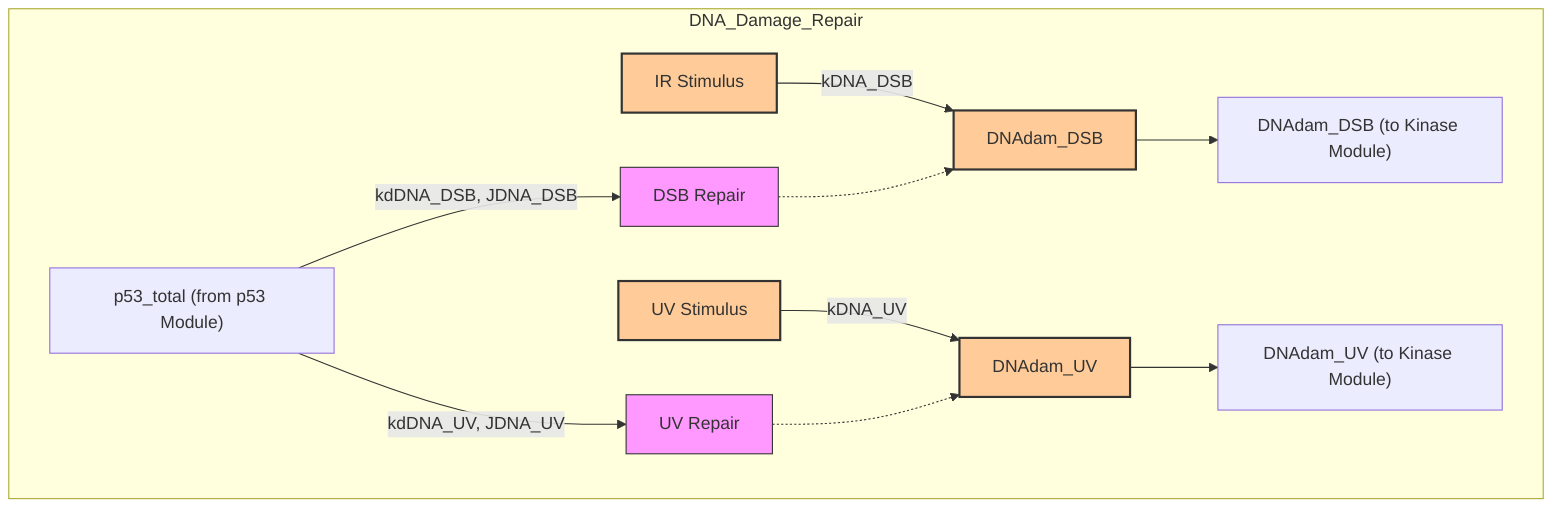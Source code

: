 graph TD
    subgraph DNA_Damage_Repair
        %% Inputs to this module
        IR_Stress_input["IR Stimulus"]:::damage
        UV_Stress_input["UV Stimulus"]:::damage
        p53_tot_input["p53_total (from p53 Module)"]

        %% Damage Species
        DNAdam_DSB["DNAdam_DSB"]:::damage
        DNAdam_UV["DNAdam_UV"]:::damage

        %% Processes
        IR_Stress_input -->|kDNA_DSB| DNAdam_DSB
        UV_Stress_input -->|kDNA_UV| DNAdam_UV

        p53_tot_input -- "kdDNA_DSB, JDNA_DSB" --> Repair_DSB["DSB Repair"]:::process
        Repair_DSB -.-> DNAdam_DSB
        p53_tot_input -- "kdDNA_UV, JDNA_UV" --> Repair_UV["UV Repair"]:::process
        Repair_UV -.-> DNAdam_UV

        %% Outputs from this module
        DNAdam_DSB_output["DNAdam_DSB (to Kinase Module)"]
        DNAdam_UV_output["DNAdam_UV (to Kinase Module)"]
        DNAdam_DSB --> DNAdam_DSB_output
        DNAdam_UV --> DNAdam_UV_output
    end
    classDef process fill:#f9f,stroke:#333,stroke-width:1px,color:#333;
    classDef damage fill:#ffcc99,stroke:#333,stroke-width:2px;